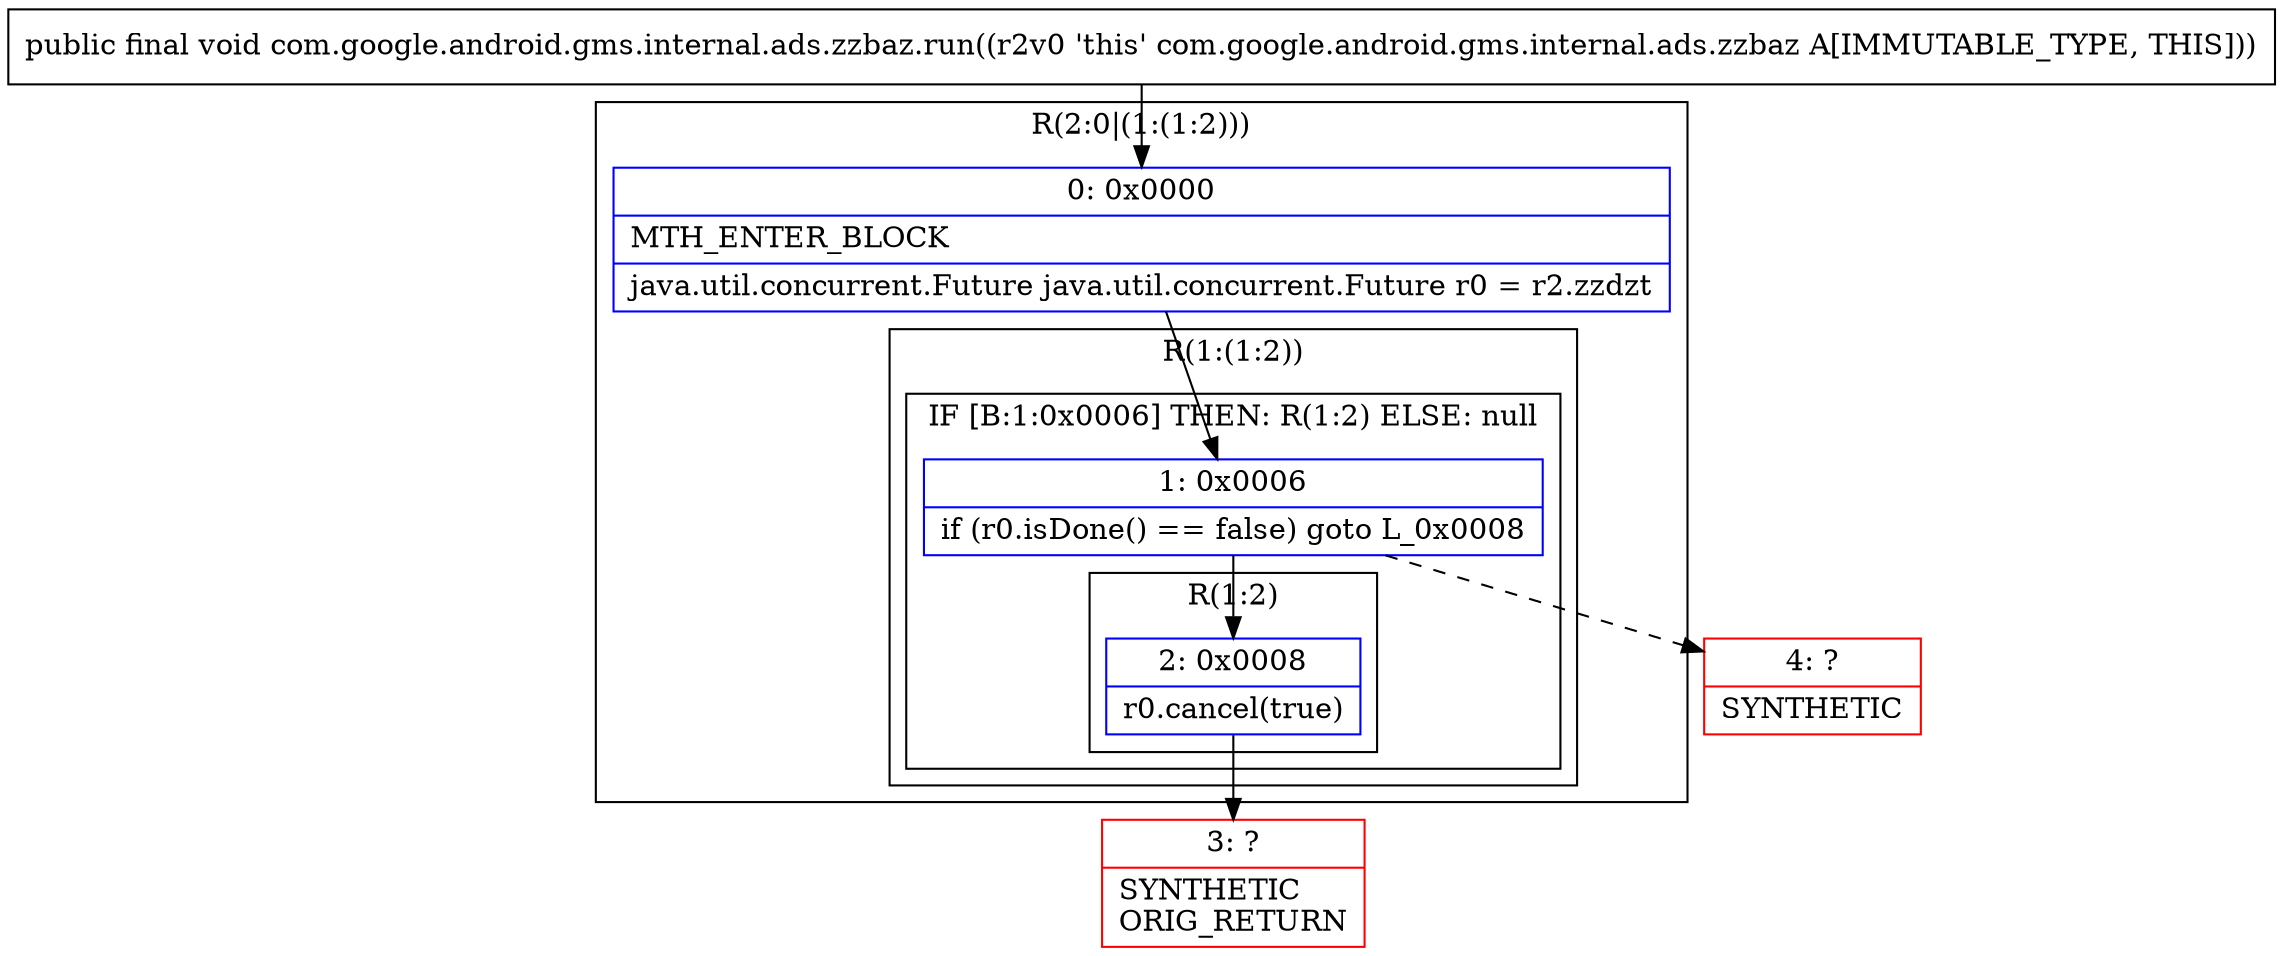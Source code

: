 digraph "CFG forcom.google.android.gms.internal.ads.zzbaz.run()V" {
subgraph cluster_Region_800796208 {
label = "R(2:0|(1:(1:2)))";
node [shape=record,color=blue];
Node_0 [shape=record,label="{0\:\ 0x0000|MTH_ENTER_BLOCK\l|java.util.concurrent.Future java.util.concurrent.Future r0 = r2.zzdzt\l}"];
subgraph cluster_Region_609776120 {
label = "R(1:(1:2))";
node [shape=record,color=blue];
subgraph cluster_IfRegion_767143031 {
label = "IF [B:1:0x0006] THEN: R(1:2) ELSE: null";
node [shape=record,color=blue];
Node_1 [shape=record,label="{1\:\ 0x0006|if (r0.isDone() == false) goto L_0x0008\l}"];
subgraph cluster_Region_1199848075 {
label = "R(1:2)";
node [shape=record,color=blue];
Node_2 [shape=record,label="{2\:\ 0x0008|r0.cancel(true)\l}"];
}
}
}
}
Node_3 [shape=record,color=red,label="{3\:\ ?|SYNTHETIC\lORIG_RETURN\l}"];
Node_4 [shape=record,color=red,label="{4\:\ ?|SYNTHETIC\l}"];
MethodNode[shape=record,label="{public final void com.google.android.gms.internal.ads.zzbaz.run((r2v0 'this' com.google.android.gms.internal.ads.zzbaz A[IMMUTABLE_TYPE, THIS])) }"];
MethodNode -> Node_0;
Node_0 -> Node_1;
Node_1 -> Node_2;
Node_1 -> Node_4[style=dashed];
Node_2 -> Node_3;
}

